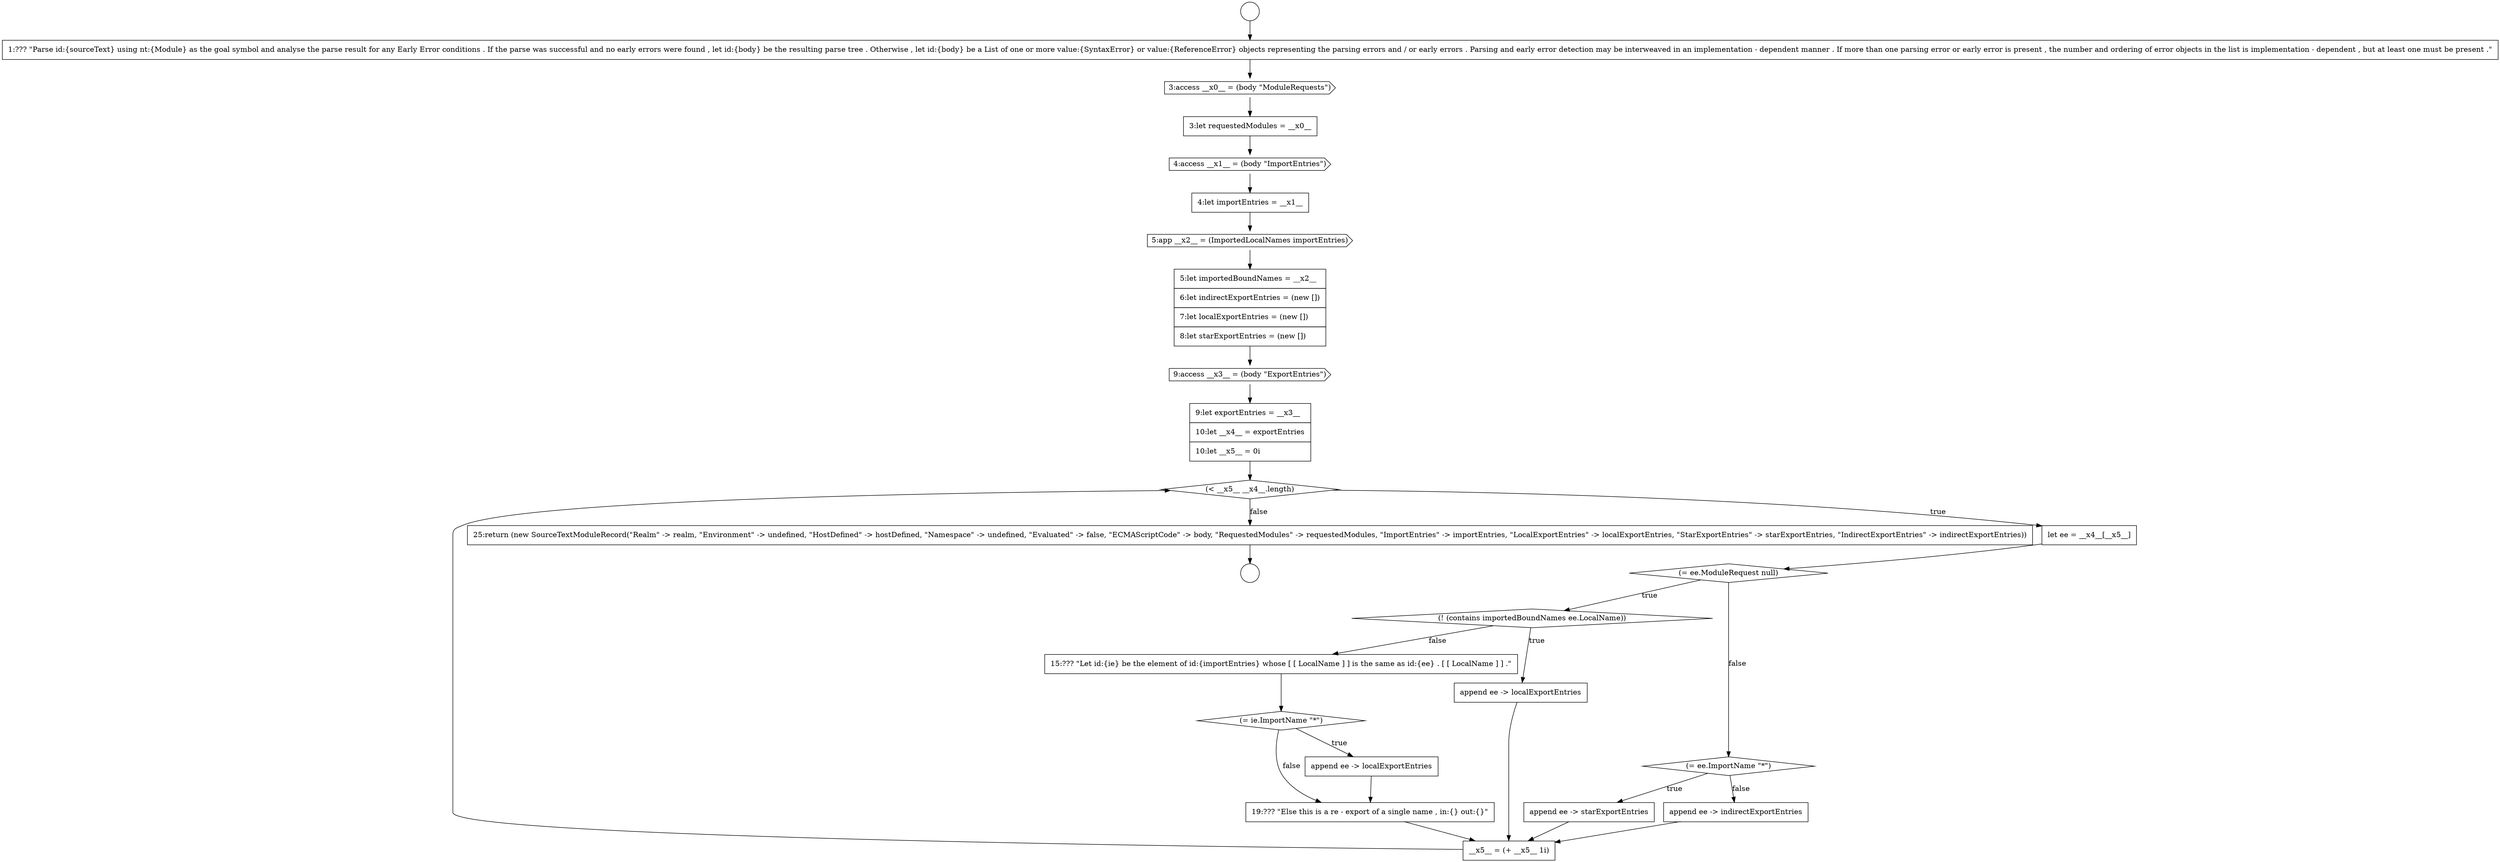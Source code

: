 digraph {
  node9644 [shape=none, margin=0, label=<<font color="black">
    <table border="0" cellborder="1" cellspacing="0" cellpadding="10">
      <tr><td align="left">9:let exportEntries = __x3__</td></tr>
      <tr><td align="left">10:let __x4__ = exportEntries</td></tr>
      <tr><td align="left">10:let __x5__ = 0i</td></tr>
    </table>
  </font>> color="black" fillcolor="white" style=filled]
  node9657 [shape=none, margin=0, label=<<font color="black">
    <table border="0" cellborder="1" cellspacing="0" cellpadding="10">
      <tr><td align="left">__x5__ = (+ __x5__ 1i)</td></tr>
    </table>
  </font>> color="black" fillcolor="white" style=filled]
  node9636 [shape=none, margin=0, label=<<font color="black">
    <table border="0" cellborder="1" cellspacing="0" cellpadding="10">
      <tr><td align="left">1:??? &quot;Parse id:{sourceText} using nt:{Module} as the goal symbol and analyse the parse result for any Early Error conditions . If the parse was successful and no early errors were found , let id:{body} be the resulting parse tree . Otherwise , let id:{body} be a List of one or more value:{SyntaxError} or value:{ReferenceError} objects representing the parsing errors and / or early errors . Parsing and early error detection may be interweaved in an implementation - dependent manner . If more than one parsing error or early error is present , the number and ordering of error objects in the list is implementation - dependent , but at least one must be present .&quot;</td></tr>
    </table>
  </font>> color="black" fillcolor="white" style=filled]
  node9638 [shape=none, margin=0, label=<<font color="black">
    <table border="0" cellborder="1" cellspacing="0" cellpadding="10">
      <tr><td align="left">3:let requestedModules = __x0__</td></tr>
    </table>
  </font>> color="black" fillcolor="white" style=filled]
  node9647 [shape=diamond, label=<<font color="black">(= ee.ModuleRequest null)</font>> color="black" fillcolor="white" style=filled]
  node9643 [shape=cds, label=<<font color="black">9:access __x3__ = (body &quot;ExportEntries&quot;)</font>> color="black" fillcolor="white" style=filled]
  node9653 [shape=none, margin=0, label=<<font color="black">
    <table border="0" cellborder="1" cellspacing="0" cellpadding="10">
      <tr><td align="left">19:??? &quot;Else this is a re - export of a single name , in:{} out:{}&quot;</td></tr>
    </table>
  </font>> color="black" fillcolor="white" style=filled]
  node9648 [shape=diamond, label=<<font color="black">(! (contains importedBoundNames ee.LocalName))</font>> color="black" fillcolor="white" style=filled]
  node9658 [shape=none, margin=0, label=<<font color="black">
    <table border="0" cellborder="1" cellspacing="0" cellpadding="10">
      <tr><td align="left">25:return (new SourceTextModuleRecord(&quot;Realm&quot; -&gt; realm, &quot;Environment&quot; -&gt; undefined, &quot;HostDefined&quot; -&gt; hostDefined, &quot;Namespace&quot; -&gt; undefined, &quot;Evaluated&quot; -&gt; false, &quot;ECMAScriptCode&quot; -&gt; body, &quot;RequestedModules&quot; -&gt; requestedModules, &quot;ImportEntries&quot; -&gt; importEntries, &quot;LocalExportEntries&quot; -&gt; localExportEntries, &quot;StarExportEntries&quot; -&gt; starExportEntries, &quot;IndirectExportEntries&quot; -&gt; indirectExportEntries))</td></tr>
    </table>
  </font>> color="black" fillcolor="white" style=filled]
  node9641 [shape=cds, label=<<font color="black">5:app __x2__ = (ImportedLocalNames importEntries)</font>> color="black" fillcolor="white" style=filled]
  node9640 [shape=none, margin=0, label=<<font color="black">
    <table border="0" cellborder="1" cellspacing="0" cellpadding="10">
      <tr><td align="left">4:let importEntries = __x1__</td></tr>
    </table>
  </font>> color="black" fillcolor="white" style=filled]
  node9645 [shape=diamond, label=<<font color="black">(&lt; __x5__ __x4__.length)</font>> color="black" fillcolor="white" style=filled]
  node9635 [shape=circle label=" " color="black" fillcolor="white" style=filled]
  node9650 [shape=none, margin=0, label=<<font color="black">
    <table border="0" cellborder="1" cellspacing="0" cellpadding="10">
      <tr><td align="left">15:??? &quot;Let id:{ie} be the element of id:{importEntries} whose [ [ LocalName ] ] is the same as id:{ee} . [ [ LocalName ] ] .&quot;</td></tr>
    </table>
  </font>> color="black" fillcolor="white" style=filled]
  node9652 [shape=none, margin=0, label=<<font color="black">
    <table border="0" cellborder="1" cellspacing="0" cellpadding="10">
      <tr><td align="left">append ee -&gt; localExportEntries</td></tr>
    </table>
  </font>> color="black" fillcolor="white" style=filled]
  node9655 [shape=none, margin=0, label=<<font color="black">
    <table border="0" cellborder="1" cellspacing="0" cellpadding="10">
      <tr><td align="left">append ee -&gt; starExportEntries</td></tr>
    </table>
  </font>> color="black" fillcolor="white" style=filled]
  node9642 [shape=none, margin=0, label=<<font color="black">
    <table border="0" cellborder="1" cellspacing="0" cellpadding="10">
      <tr><td align="left">5:let importedBoundNames = __x2__</td></tr>
      <tr><td align="left">6:let indirectExportEntries = (new [])</td></tr>
      <tr><td align="left">7:let localExportEntries = (new [])</td></tr>
      <tr><td align="left">8:let starExportEntries = (new [])</td></tr>
    </table>
  </font>> color="black" fillcolor="white" style=filled]
  node9651 [shape=diamond, label=<<font color="black">(= ie.ImportName &quot;*&quot;)</font>> color="black" fillcolor="white" style=filled]
  node9646 [shape=none, margin=0, label=<<font color="black">
    <table border="0" cellborder="1" cellspacing="0" cellpadding="10">
      <tr><td align="left">let ee = __x4__[__x5__]</td></tr>
    </table>
  </font>> color="black" fillcolor="white" style=filled]
  node9639 [shape=cds, label=<<font color="black">4:access __x1__ = (body &quot;ImportEntries&quot;)</font>> color="black" fillcolor="white" style=filled]
  node9656 [shape=none, margin=0, label=<<font color="black">
    <table border="0" cellborder="1" cellspacing="0" cellpadding="10">
      <tr><td align="left">append ee -&gt; indirectExportEntries</td></tr>
    </table>
  </font>> color="black" fillcolor="white" style=filled]
  node9634 [shape=circle label=" " color="black" fillcolor="white" style=filled]
  node9649 [shape=none, margin=0, label=<<font color="black">
    <table border="0" cellborder="1" cellspacing="0" cellpadding="10">
      <tr><td align="left">append ee -&gt; localExportEntries</td></tr>
    </table>
  </font>> color="black" fillcolor="white" style=filled]
  node9637 [shape=cds, label=<<font color="black">3:access __x0__ = (body &quot;ModuleRequests&quot;)</font>> color="black" fillcolor="white" style=filled]
  node9654 [shape=diamond, label=<<font color="black">(= ee.ImportName &quot;*&quot;)</font>> color="black" fillcolor="white" style=filled]
  node9645 -> node9646 [label=<<font color="black">true</font>> color="black"]
  node9645 -> node9658 [label=<<font color="black">false</font>> color="black"]
  node9652 -> node9653 [ color="black"]
  node9651 -> node9652 [label=<<font color="black">true</font>> color="black"]
  node9651 -> node9653 [label=<<font color="black">false</font>> color="black"]
  node9634 -> node9636 [ color="black"]
  node9647 -> node9648 [label=<<font color="black">true</font>> color="black"]
  node9647 -> node9654 [label=<<font color="black">false</font>> color="black"]
  node9653 -> node9657 [ color="black"]
  node9641 -> node9642 [ color="black"]
  node9656 -> node9657 [ color="black"]
  node9654 -> node9655 [label=<<font color="black">true</font>> color="black"]
  node9654 -> node9656 [label=<<font color="black">false</font>> color="black"]
  node9649 -> node9657 [ color="black"]
  node9640 -> node9641 [ color="black"]
  node9657 -> node9645 [ color="black"]
  node9658 -> node9635 [ color="black"]
  node9642 -> node9643 [ color="black"]
  node9646 -> node9647 [ color="black"]
  node9636 -> node9637 [ color="black"]
  node9648 -> node9649 [label=<<font color="black">true</font>> color="black"]
  node9648 -> node9650 [label=<<font color="black">false</font>> color="black"]
  node9643 -> node9644 [ color="black"]
  node9638 -> node9639 [ color="black"]
  node9637 -> node9638 [ color="black"]
  node9639 -> node9640 [ color="black"]
  node9644 -> node9645 [ color="black"]
  node9655 -> node9657 [ color="black"]
  node9650 -> node9651 [ color="black"]
}
